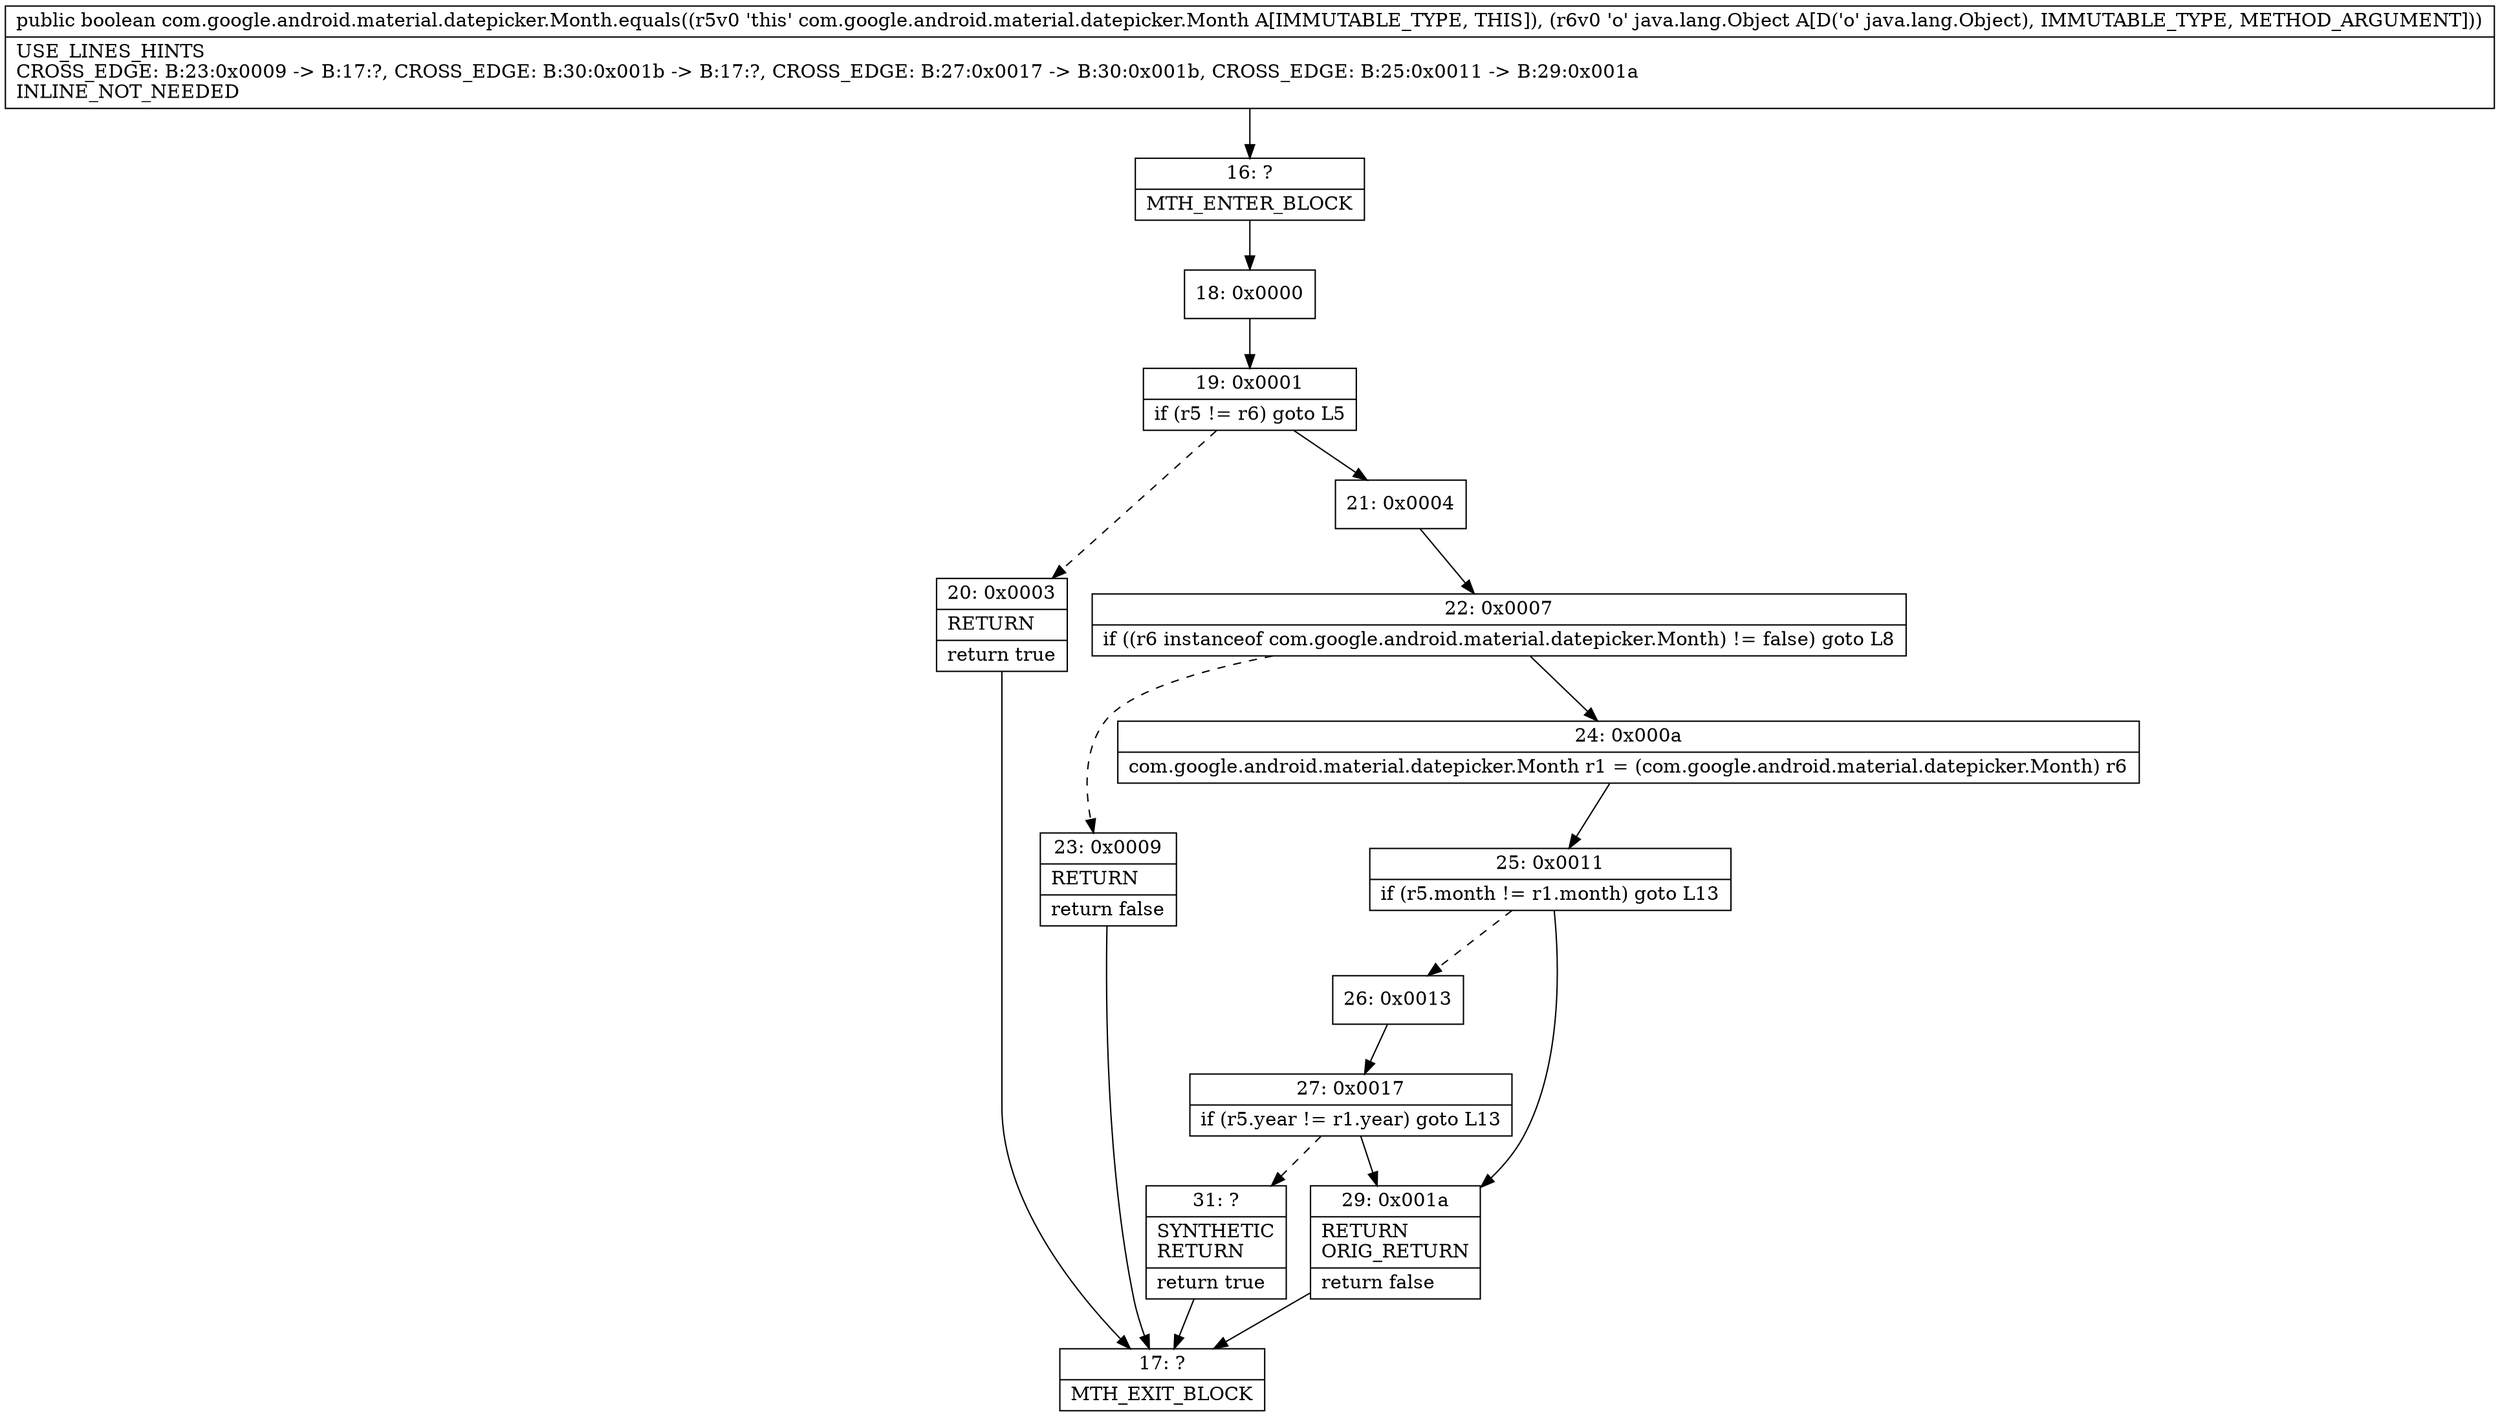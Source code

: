 digraph "CFG forcom.google.android.material.datepicker.Month.equals(Ljava\/lang\/Object;)Z" {
Node_16 [shape=record,label="{16\:\ ?|MTH_ENTER_BLOCK\l}"];
Node_18 [shape=record,label="{18\:\ 0x0000}"];
Node_19 [shape=record,label="{19\:\ 0x0001|if (r5 != r6) goto L5\l}"];
Node_20 [shape=record,label="{20\:\ 0x0003|RETURN\l|return true\l}"];
Node_17 [shape=record,label="{17\:\ ?|MTH_EXIT_BLOCK\l}"];
Node_21 [shape=record,label="{21\:\ 0x0004}"];
Node_22 [shape=record,label="{22\:\ 0x0007|if ((r6 instanceof com.google.android.material.datepicker.Month) != false) goto L8\l}"];
Node_23 [shape=record,label="{23\:\ 0x0009|RETURN\l|return false\l}"];
Node_24 [shape=record,label="{24\:\ 0x000a|com.google.android.material.datepicker.Month r1 = (com.google.android.material.datepicker.Month) r6\l}"];
Node_25 [shape=record,label="{25\:\ 0x0011|if (r5.month != r1.month) goto L13\l}"];
Node_26 [shape=record,label="{26\:\ 0x0013}"];
Node_27 [shape=record,label="{27\:\ 0x0017|if (r5.year != r1.year) goto L13\l}"];
Node_31 [shape=record,label="{31\:\ ?|SYNTHETIC\lRETURN\l|return true\l}"];
Node_29 [shape=record,label="{29\:\ 0x001a|RETURN\lORIG_RETURN\l|return false\l}"];
MethodNode[shape=record,label="{public boolean com.google.android.material.datepicker.Month.equals((r5v0 'this' com.google.android.material.datepicker.Month A[IMMUTABLE_TYPE, THIS]), (r6v0 'o' java.lang.Object A[D('o' java.lang.Object), IMMUTABLE_TYPE, METHOD_ARGUMENT]))  | USE_LINES_HINTS\lCROSS_EDGE: B:23:0x0009 \-\> B:17:?, CROSS_EDGE: B:30:0x001b \-\> B:17:?, CROSS_EDGE: B:27:0x0017 \-\> B:30:0x001b, CROSS_EDGE: B:25:0x0011 \-\> B:29:0x001a\lINLINE_NOT_NEEDED\l}"];
MethodNode -> Node_16;Node_16 -> Node_18;
Node_18 -> Node_19;
Node_19 -> Node_20[style=dashed];
Node_19 -> Node_21;
Node_20 -> Node_17;
Node_21 -> Node_22;
Node_22 -> Node_23[style=dashed];
Node_22 -> Node_24;
Node_23 -> Node_17;
Node_24 -> Node_25;
Node_25 -> Node_26[style=dashed];
Node_25 -> Node_29;
Node_26 -> Node_27;
Node_27 -> Node_29;
Node_27 -> Node_31[style=dashed];
Node_31 -> Node_17;
Node_29 -> Node_17;
}

